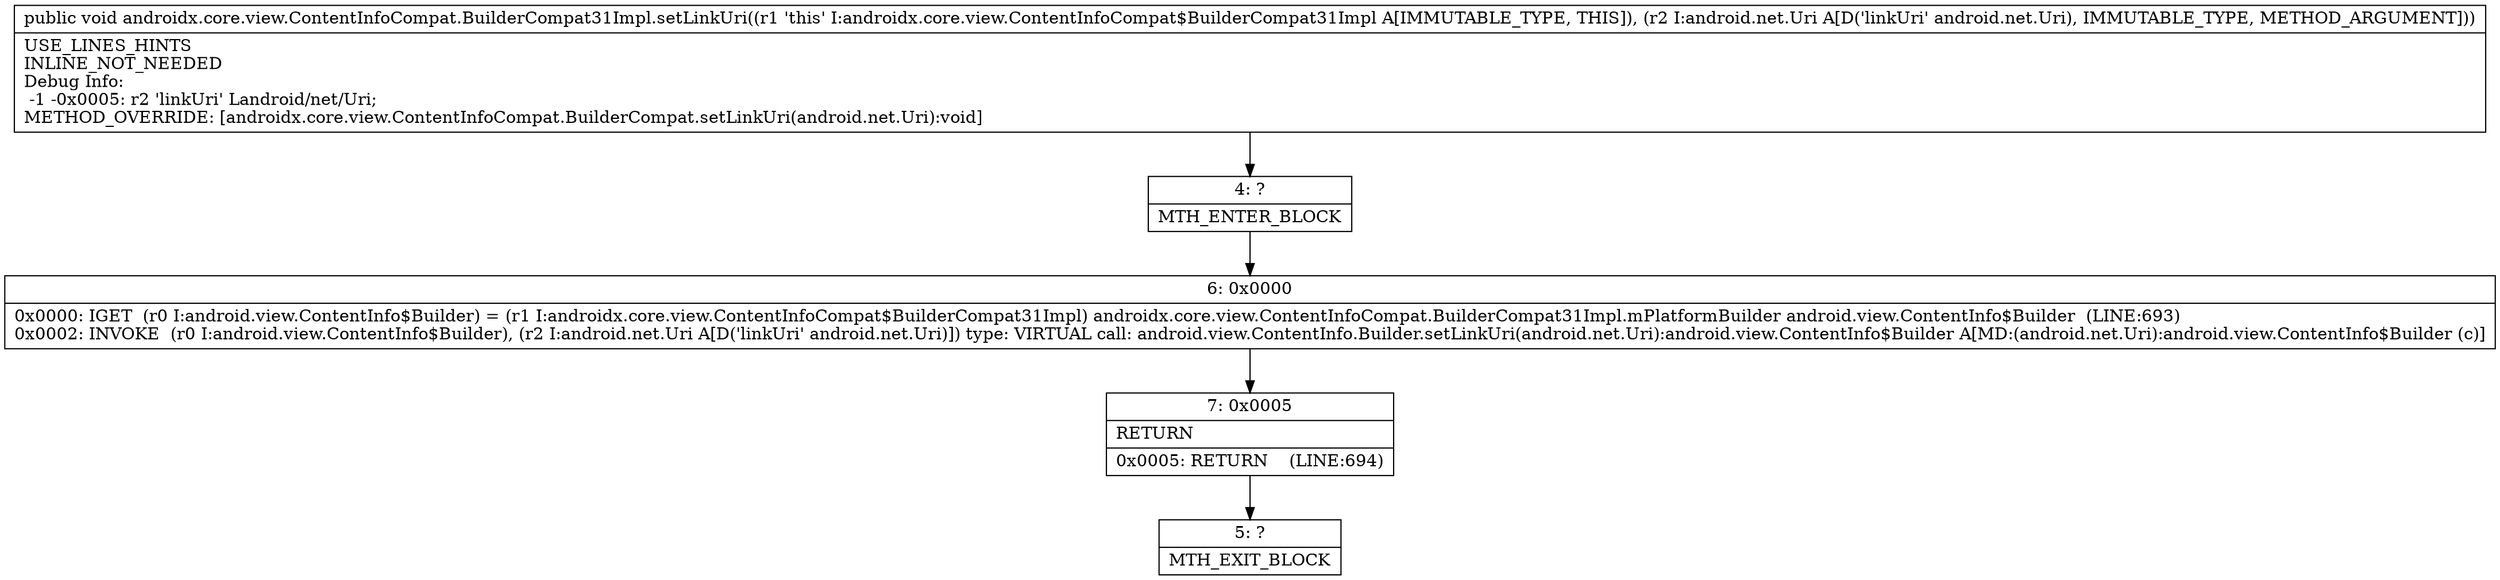 digraph "CFG forandroidx.core.view.ContentInfoCompat.BuilderCompat31Impl.setLinkUri(Landroid\/net\/Uri;)V" {
Node_4 [shape=record,label="{4\:\ ?|MTH_ENTER_BLOCK\l}"];
Node_6 [shape=record,label="{6\:\ 0x0000|0x0000: IGET  (r0 I:android.view.ContentInfo$Builder) = (r1 I:androidx.core.view.ContentInfoCompat$BuilderCompat31Impl) androidx.core.view.ContentInfoCompat.BuilderCompat31Impl.mPlatformBuilder android.view.ContentInfo$Builder  (LINE:693)\l0x0002: INVOKE  (r0 I:android.view.ContentInfo$Builder), (r2 I:android.net.Uri A[D('linkUri' android.net.Uri)]) type: VIRTUAL call: android.view.ContentInfo.Builder.setLinkUri(android.net.Uri):android.view.ContentInfo$Builder A[MD:(android.net.Uri):android.view.ContentInfo$Builder (c)]\l}"];
Node_7 [shape=record,label="{7\:\ 0x0005|RETURN\l|0x0005: RETURN    (LINE:694)\l}"];
Node_5 [shape=record,label="{5\:\ ?|MTH_EXIT_BLOCK\l}"];
MethodNode[shape=record,label="{public void androidx.core.view.ContentInfoCompat.BuilderCompat31Impl.setLinkUri((r1 'this' I:androidx.core.view.ContentInfoCompat$BuilderCompat31Impl A[IMMUTABLE_TYPE, THIS]), (r2 I:android.net.Uri A[D('linkUri' android.net.Uri), IMMUTABLE_TYPE, METHOD_ARGUMENT]))  | USE_LINES_HINTS\lINLINE_NOT_NEEDED\lDebug Info:\l  \-1 \-0x0005: r2 'linkUri' Landroid\/net\/Uri;\lMETHOD_OVERRIDE: [androidx.core.view.ContentInfoCompat.BuilderCompat.setLinkUri(android.net.Uri):void]\l}"];
MethodNode -> Node_4;Node_4 -> Node_6;
Node_6 -> Node_7;
Node_7 -> Node_5;
}

